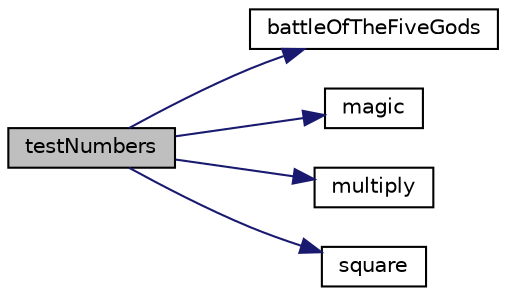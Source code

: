 digraph "testNumbers"
{
 // LATEX_PDF_SIZE
  edge [fontname="Helvetica",fontsize="10",labelfontname="Helvetica",labelfontsize="10"];
  node [fontname="Helvetica",fontsize="10",shape=record];
  rankdir="LR";
  Node1 [label="testNumbers",height=0.2,width=0.4,color="black", fillcolor="grey75", style="filled", fontcolor="black",tooltip=" "];
  Node1 -> Node2 [color="midnightblue",fontsize="10",style="solid",fontname="Helvetica"];
  Node2 [label="battleOfTheFiveGods",height=0.2,width=0.4,color="black", fillcolor="white", style="filled",URL="$utility_8cpp.html#ab2d299d418c81fbbdb83fe90f0d11bb2",tooltip="Multiplies all the gods together."];
  Node1 -> Node3 [color="midnightblue",fontsize="10",style="solid",fontname="Helvetica"];
  Node3 [label="magic",height=0.2,width=0.4,color="black", fillcolor="white", style="filled",URL="$utility_8cpp.html#a07a97f4470961bb441483bc3e8748861",tooltip="Function for magic math."];
  Node1 -> Node4 [color="midnightblue",fontsize="10",style="solid",fontname="Helvetica"];
  Node4 [label="multiply",height=0.2,width=0.4,color="black", fillcolor="white", style="filled",URL="$utility_8cpp.html#a50de380d6a4786c51a18168d9d9c7fa1",tooltip="Multiplies two numbers."];
  Node1 -> Node5 [color="midnightblue",fontsize="10",style="solid",fontname="Helvetica"];
  Node5 [label="square",height=0.2,width=0.4,color="black", fillcolor="white", style="filled",URL="$utility_8cpp.html#ab12b3cad66448e2bfc8c590d002052da",tooltip="Squares a number."];
}
